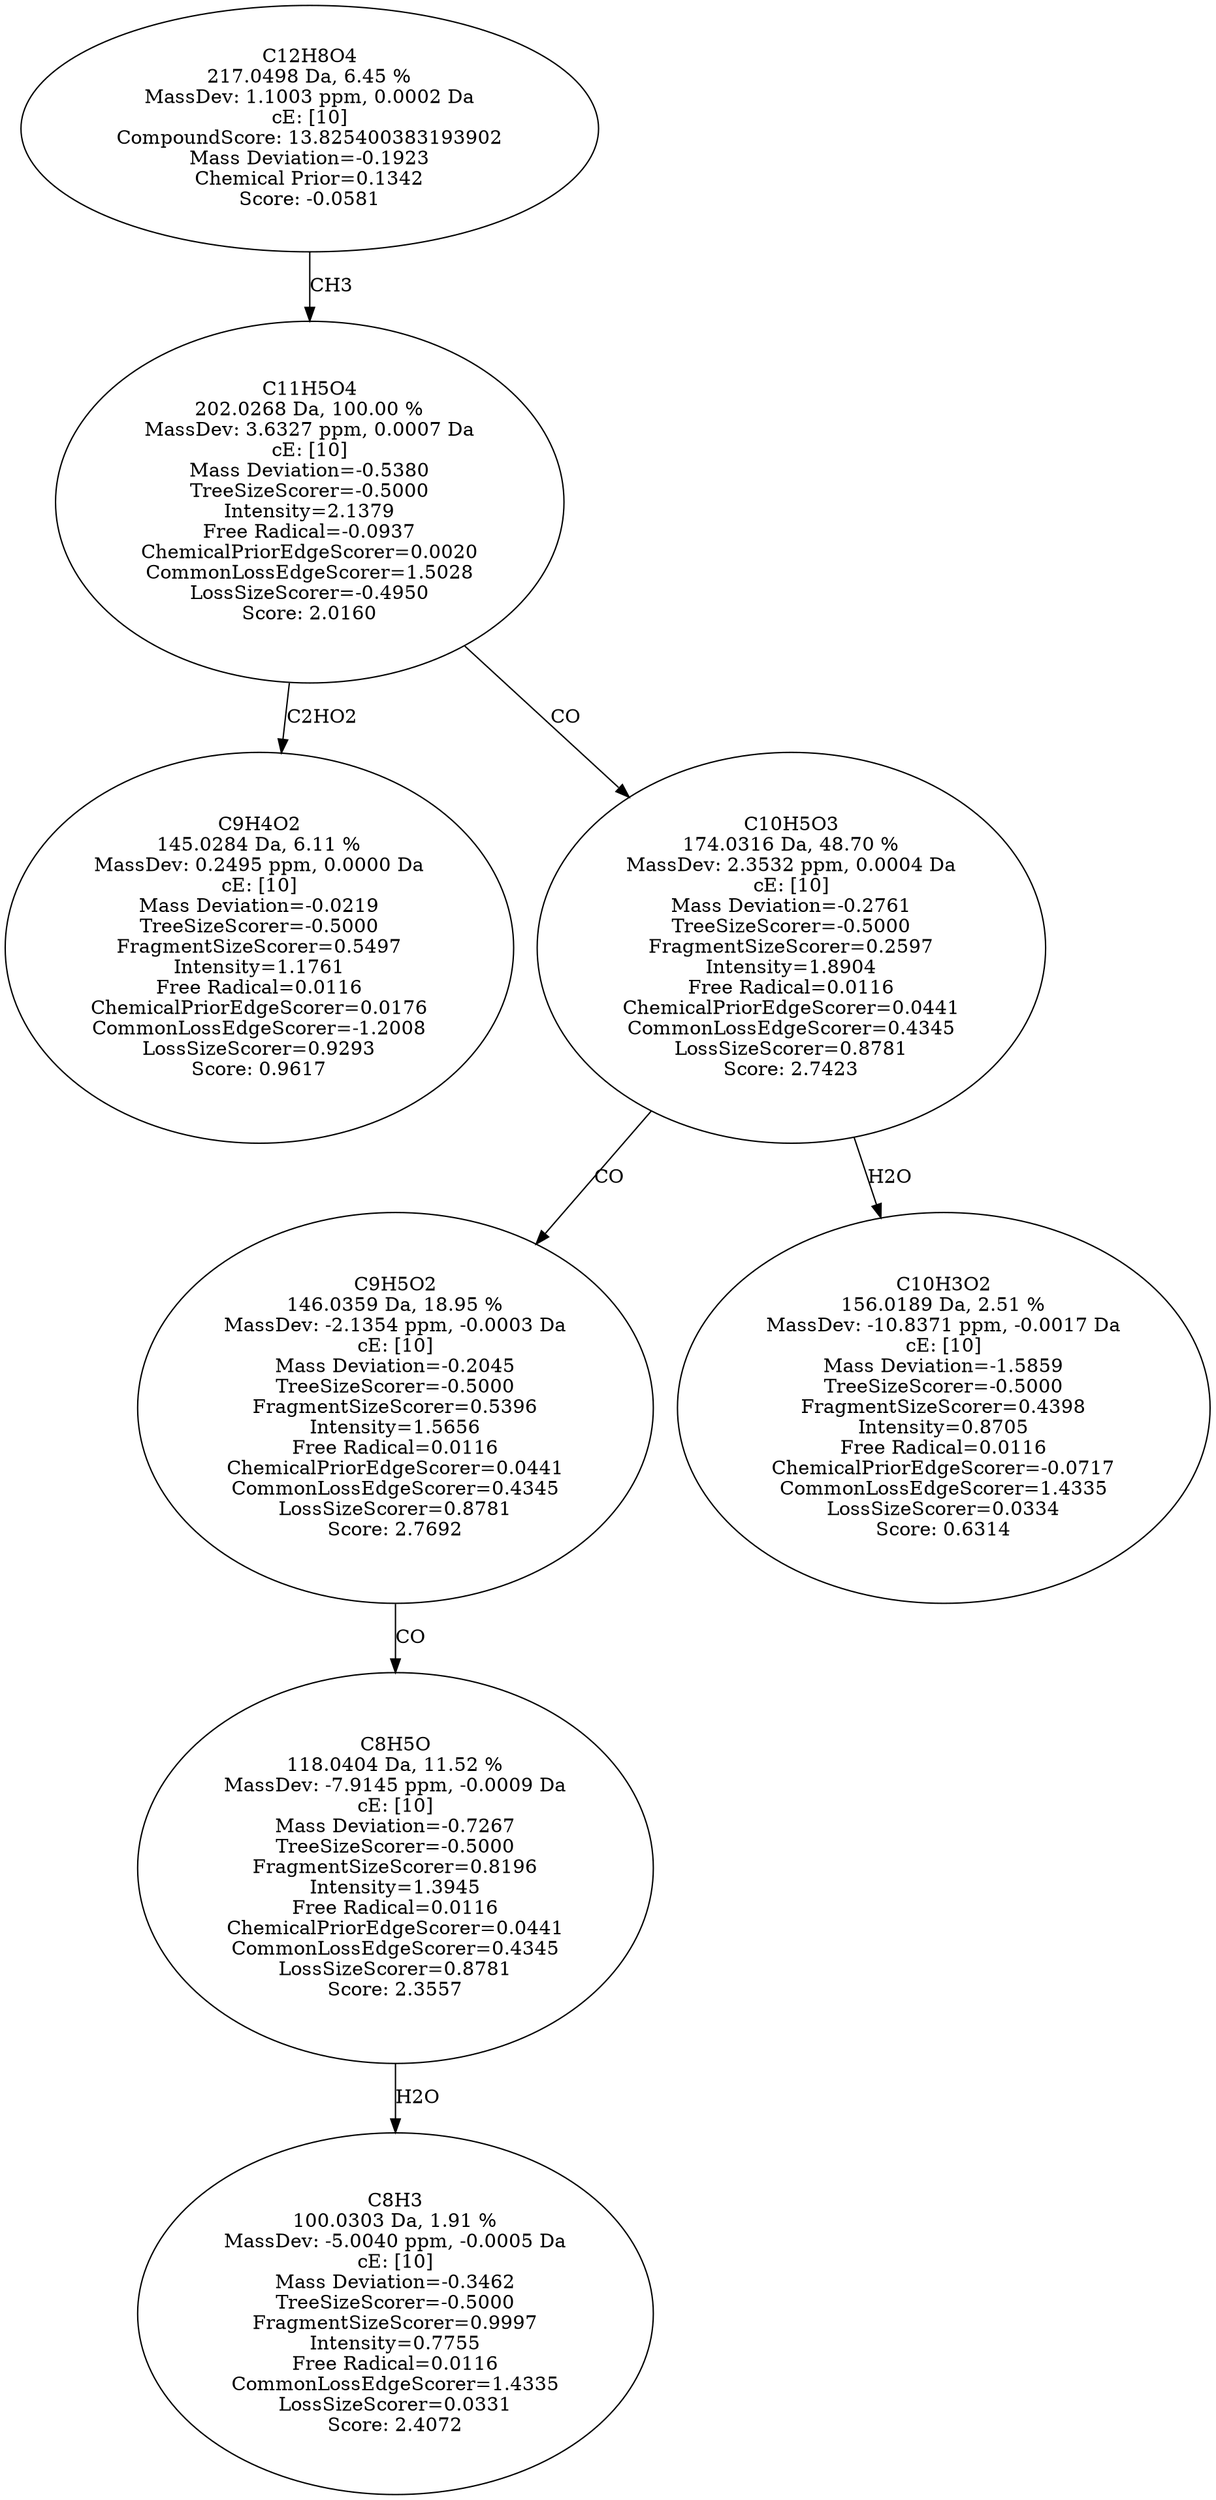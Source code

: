 strict digraph {
v1 [label="C9H4O2\n145.0284 Da, 6.11 %\nMassDev: 0.2495 ppm, 0.0000 Da\ncE: [10]\nMass Deviation=-0.0219\nTreeSizeScorer=-0.5000\nFragmentSizeScorer=0.5497\nIntensity=1.1761\nFree Radical=0.0116\nChemicalPriorEdgeScorer=0.0176\nCommonLossEdgeScorer=-1.2008\nLossSizeScorer=0.9293\nScore: 0.9617"];
v2 [label="C8H3\n100.0303 Da, 1.91 %\nMassDev: -5.0040 ppm, -0.0005 Da\ncE: [10]\nMass Deviation=-0.3462\nTreeSizeScorer=-0.5000\nFragmentSizeScorer=0.9997\nIntensity=0.7755\nFree Radical=0.0116\nCommonLossEdgeScorer=1.4335\nLossSizeScorer=0.0331\nScore: 2.4072"];
v3 [label="C8H5O\n118.0404 Da, 11.52 %\nMassDev: -7.9145 ppm, -0.0009 Da\ncE: [10]\nMass Deviation=-0.7267\nTreeSizeScorer=-0.5000\nFragmentSizeScorer=0.8196\nIntensity=1.3945\nFree Radical=0.0116\nChemicalPriorEdgeScorer=0.0441\nCommonLossEdgeScorer=0.4345\nLossSizeScorer=0.8781\nScore: 2.3557"];
v4 [label="C9H5O2\n146.0359 Da, 18.95 %\nMassDev: -2.1354 ppm, -0.0003 Da\ncE: [10]\nMass Deviation=-0.2045\nTreeSizeScorer=-0.5000\nFragmentSizeScorer=0.5396\nIntensity=1.5656\nFree Radical=0.0116\nChemicalPriorEdgeScorer=0.0441\nCommonLossEdgeScorer=0.4345\nLossSizeScorer=0.8781\nScore: 2.7692"];
v5 [label="C10H3O2\n156.0189 Da, 2.51 %\nMassDev: -10.8371 ppm, -0.0017 Da\ncE: [10]\nMass Deviation=-1.5859\nTreeSizeScorer=-0.5000\nFragmentSizeScorer=0.4398\nIntensity=0.8705\nFree Radical=0.0116\nChemicalPriorEdgeScorer=-0.0717\nCommonLossEdgeScorer=1.4335\nLossSizeScorer=0.0334\nScore: 0.6314"];
v6 [label="C10H5O3\n174.0316 Da, 48.70 %\nMassDev: 2.3532 ppm, 0.0004 Da\ncE: [10]\nMass Deviation=-0.2761\nTreeSizeScorer=-0.5000\nFragmentSizeScorer=0.2597\nIntensity=1.8904\nFree Radical=0.0116\nChemicalPriorEdgeScorer=0.0441\nCommonLossEdgeScorer=0.4345\nLossSizeScorer=0.8781\nScore: 2.7423"];
v7 [label="C11H5O4\n202.0268 Da, 100.00 %\nMassDev: 3.6327 ppm, 0.0007 Da\ncE: [10]\nMass Deviation=-0.5380\nTreeSizeScorer=-0.5000\nIntensity=2.1379\nFree Radical=-0.0937\nChemicalPriorEdgeScorer=0.0020\nCommonLossEdgeScorer=1.5028\nLossSizeScorer=-0.4950\nScore: 2.0160"];
v8 [label="C12H8O4\n217.0498 Da, 6.45 %\nMassDev: 1.1003 ppm, 0.0002 Da\ncE: [10]\nCompoundScore: 13.825400383193902\nMass Deviation=-0.1923\nChemical Prior=0.1342\nScore: -0.0581"];
v7 -> v1 [label="C2HO2"];
v3 -> v2 [label="H2O"];
v4 -> v3 [label="CO"];
v6 -> v4 [label="CO"];
v6 -> v5 [label="H2O"];
v7 -> v6 [label="CO"];
v8 -> v7 [label="CH3"];
}